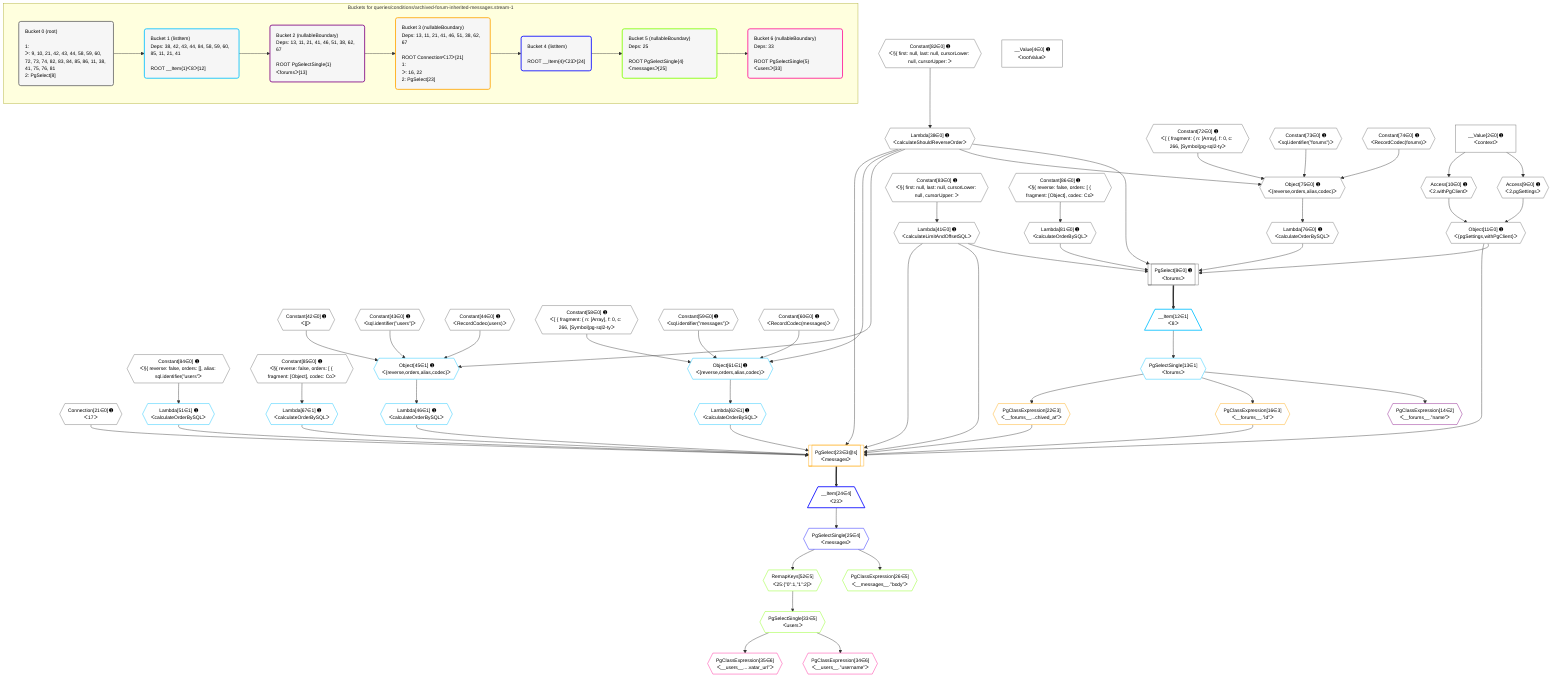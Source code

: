 %%{init: {'themeVariables': { 'fontSize': '12px'}}}%%
graph TD
    classDef path fill:#eee,stroke:#000,color:#000
    classDef plan fill:#fff,stroke-width:1px,color:#000
    classDef itemplan fill:#fff,stroke-width:2px,color:#000
    classDef unbatchedplan fill:#dff,stroke-width:1px,color:#000
    classDef sideeffectplan fill:#fcc,stroke-width:2px,color:#000
    classDef bucket fill:#f6f6f6,color:#000,stroke-width:2px,text-align:left


    %% plan dependencies
    PgSelect8[["PgSelect[8∈0] ➊<br />ᐸforumsᐳ"]]:::plan
    Object11{{"Object[11∈0] ➊<br />ᐸ{pgSettings,withPgClient}ᐳ"}}:::plan
    Lambda38{{"Lambda[38∈0] ➊<br />ᐸcalculateShouldReverseOrderᐳ"}}:::plan
    Lambda41{{"Lambda[41∈0] ➊<br />ᐸcalculateLimitAndOffsetSQLᐳ"}}:::plan
    Lambda76{{"Lambda[76∈0] ➊<br />ᐸcalculateOrderBySQLᐳ"}}:::plan
    Lambda81{{"Lambda[81∈0] ➊<br />ᐸcalculateOrderBySQLᐳ"}}:::plan
    Object11 & Lambda38 & Lambda41 & Lambda76 & Lambda81 --> PgSelect8
    Object75{{"Object[75∈0] ➊<br />ᐸ{reverse,orders,alias,codec}ᐳ"}}:::plan
    Constant72{{"Constant[72∈0] ➊<br />ᐸ[ { fragment: { n: [Array], f: 0, c: 266, [Symbol(pg-sql2-tyᐳ"}}:::plan
    Constant73{{"Constant[73∈0] ➊<br />ᐸsql.identifier(”forums”)ᐳ"}}:::plan
    Constant74{{"Constant[74∈0] ➊<br />ᐸRecordCodec(forums)ᐳ"}}:::plan
    Lambda38 & Constant72 & Constant73 & Constant74 --> Object75
    Access9{{"Access[9∈0] ➊<br />ᐸ2.pgSettingsᐳ"}}:::plan
    Access10{{"Access[10∈0] ➊<br />ᐸ2.withPgClientᐳ"}}:::plan
    Access9 & Access10 --> Object11
    __Value2["__Value[2∈0] ➊<br />ᐸcontextᐳ"]:::plan
    __Value2 --> Access9
    __Value2 --> Access10
    Constant82{{"Constant[82∈0] ➊<br />ᐸ§{ first: null, last: null, cursorLower: null, cursorUpper: ᐳ"}}:::plan
    Constant82 --> Lambda38
    Constant83{{"Constant[83∈0] ➊<br />ᐸ§{ first: null, last: null, cursorLower: null, cursorUpper: ᐳ"}}:::plan
    Constant83 --> Lambda41
    Object75 --> Lambda76
    Constant86{{"Constant[86∈0] ➊<br />ᐸ§{ reverse: false, orders: [ { fragment: [Object], codec: Coᐳ"}}:::plan
    Constant86 --> Lambda81
    __Value4["__Value[4∈0] ➊<br />ᐸrootValueᐳ"]:::plan
    Connection21{{"Connection[21∈0] ➊<br />ᐸ17ᐳ"}}:::plan
    Constant42{{"Constant[42∈0] ➊<br />ᐸ[]ᐳ"}}:::plan
    Constant43{{"Constant[43∈0] ➊<br />ᐸsql.identifier(”users”)ᐳ"}}:::plan
    Constant44{{"Constant[44∈0] ➊<br />ᐸRecordCodec(users)ᐳ"}}:::plan
    Constant58{{"Constant[58∈0] ➊<br />ᐸ[ { fragment: { n: [Array], f: 0, c: 266, [Symbol(pg-sql2-tyᐳ"}}:::plan
    Constant59{{"Constant[59∈0] ➊<br />ᐸsql.identifier(”messages”)ᐳ"}}:::plan
    Constant60{{"Constant[60∈0] ➊<br />ᐸRecordCodec(messages)ᐳ"}}:::plan
    Constant84{{"Constant[84∈0] ➊<br />ᐸ§{ reverse: false, orders: [], alias: sql.identifier(”users”ᐳ"}}:::plan
    Constant85{{"Constant[85∈0] ➊<br />ᐸ§{ reverse: false, orders: [ { fragment: [Object], codec: Coᐳ"}}:::plan
    Object45{{"Object[45∈1] ➊<br />ᐸ{reverse,orders,alias,codec}ᐳ"}}:::plan
    Lambda38 & Constant42 & Constant43 & Constant44 --> Object45
    Object61{{"Object[61∈1] ➊<br />ᐸ{reverse,orders,alias,codec}ᐳ"}}:::plan
    Lambda38 & Constant58 & Constant59 & Constant60 --> Object61
    __Item12[/"__Item[12∈1]<br />ᐸ8ᐳ"\]:::itemplan
    PgSelect8 ==> __Item12
    PgSelectSingle13{{"PgSelectSingle[13∈1]<br />ᐸforumsᐳ"}}:::plan
    __Item12 --> PgSelectSingle13
    Lambda46{{"Lambda[46∈1] ➊<br />ᐸcalculateOrderBySQLᐳ"}}:::plan
    Object45 --> Lambda46
    Lambda51{{"Lambda[51∈1] ➊<br />ᐸcalculateOrderBySQLᐳ"}}:::plan
    Constant84 --> Lambda51
    Lambda62{{"Lambda[62∈1] ➊<br />ᐸcalculateOrderBySQLᐳ"}}:::plan
    Object61 --> Lambda62
    Lambda67{{"Lambda[67∈1] ➊<br />ᐸcalculateOrderBySQLᐳ"}}:::plan
    Constant85 --> Lambda67
    PgClassExpression14{{"PgClassExpression[14∈2]<br />ᐸ__forums__.”name”ᐳ"}}:::plan
    PgSelectSingle13 --> PgClassExpression14
    PgSelect23[["PgSelect[23∈3@s]<br />ᐸmessagesᐳ"]]:::plan
    PgClassExpression16{{"PgClassExpression[16∈3]<br />ᐸ__forums__.”id”ᐳ"}}:::plan
    PgClassExpression22{{"PgClassExpression[22∈3]<br />ᐸ__forums__...chived_at”ᐳ"}}:::plan
    Object11 & PgClassExpression16 & PgClassExpression22 & Connection21 & Lambda41 & Lambda46 & Lambda51 & Lambda38 & Lambda41 & Lambda62 & Lambda67 --> PgSelect23
    PgSelectSingle13 --> PgClassExpression16
    PgSelectSingle13 --> PgClassExpression22
    __Item24[/"__Item[24∈4]<br />ᐸ23ᐳ"\]:::itemplan
    PgSelect23 ==> __Item24
    PgSelectSingle25{{"PgSelectSingle[25∈4]<br />ᐸmessagesᐳ"}}:::plan
    __Item24 --> PgSelectSingle25
    PgClassExpression26{{"PgClassExpression[26∈5]<br />ᐸ__messages__.”body”ᐳ"}}:::plan
    PgSelectSingle25 --> PgClassExpression26
    PgSelectSingle33{{"PgSelectSingle[33∈5]<br />ᐸusersᐳ"}}:::plan
    RemapKeys52{{"RemapKeys[52∈5]<br />ᐸ25:{”0”:1,”1”:2}ᐳ"}}:::plan
    RemapKeys52 --> PgSelectSingle33
    PgSelectSingle25 --> RemapKeys52
    PgClassExpression34{{"PgClassExpression[34∈6]<br />ᐸ__users__.”username”ᐳ"}}:::plan
    PgSelectSingle33 --> PgClassExpression34
    PgClassExpression35{{"PgClassExpression[35∈6]<br />ᐸ__users__....vatar_url”ᐳ"}}:::plan
    PgSelectSingle33 --> PgClassExpression35

    %% define steps

    subgraph "Buckets for queries/conditions/archived-forum-inherited-messages.stream-1"
    Bucket0("Bucket 0 (root)<br /><br />1: <br />ᐳ: 9, 10, 21, 42, 43, 44, 58, 59, 60, 72, 73, 74, 82, 83, 84, 85, 86, 11, 38, 41, 75, 76, 81<br />2: PgSelect[8]"):::bucket
    classDef bucket0 stroke:#696969
    class Bucket0,__Value2,__Value4,PgSelect8,Access9,Access10,Object11,Connection21,Lambda38,Lambda41,Constant42,Constant43,Constant44,Constant58,Constant59,Constant60,Constant72,Constant73,Constant74,Object75,Lambda76,Lambda81,Constant82,Constant83,Constant84,Constant85,Constant86 bucket0
    Bucket1("Bucket 1 (listItem)<br />Deps: 38, 42, 43, 44, 84, 58, 59, 60, 85, 11, 21, 41<br /><br />ROOT __Item{1}ᐸ8ᐳ[12]"):::bucket
    classDef bucket1 stroke:#00bfff
    class Bucket1,__Item12,PgSelectSingle13,Object45,Lambda46,Lambda51,Object61,Lambda62,Lambda67 bucket1
    Bucket2("Bucket 2 (nullableBoundary)<br />Deps: 13, 11, 21, 41, 46, 51, 38, 62, 67<br /><br />ROOT PgSelectSingle{1}ᐸforumsᐳ[13]"):::bucket
    classDef bucket2 stroke:#7f007f
    class Bucket2,PgClassExpression14 bucket2
    Bucket3("Bucket 3 (nullableBoundary)<br />Deps: 13, 11, 21, 41, 46, 51, 38, 62, 67<br /><br />ROOT Connectionᐸ17ᐳ[21]<br />1: <br />ᐳ: 16, 22<br />2: PgSelect[23]"):::bucket
    classDef bucket3 stroke:#ffa500
    class Bucket3,PgClassExpression16,PgClassExpression22,PgSelect23 bucket3
    Bucket4("Bucket 4 (listItem)<br /><br />ROOT __Item{4}ᐸ23ᐳ[24]"):::bucket
    classDef bucket4 stroke:#0000ff
    class Bucket4,__Item24,PgSelectSingle25 bucket4
    Bucket5("Bucket 5 (nullableBoundary)<br />Deps: 25<br /><br />ROOT PgSelectSingle{4}ᐸmessagesᐳ[25]"):::bucket
    classDef bucket5 stroke:#7fff00
    class Bucket5,PgClassExpression26,PgSelectSingle33,RemapKeys52 bucket5
    Bucket6("Bucket 6 (nullableBoundary)<br />Deps: 33<br /><br />ROOT PgSelectSingle{5}ᐸusersᐳ[33]"):::bucket
    classDef bucket6 stroke:#ff1493
    class Bucket6,PgClassExpression34,PgClassExpression35 bucket6
    Bucket0 --> Bucket1
    Bucket1 --> Bucket2
    Bucket2 --> Bucket3
    Bucket3 --> Bucket4
    Bucket4 --> Bucket5
    Bucket5 --> Bucket6
    end